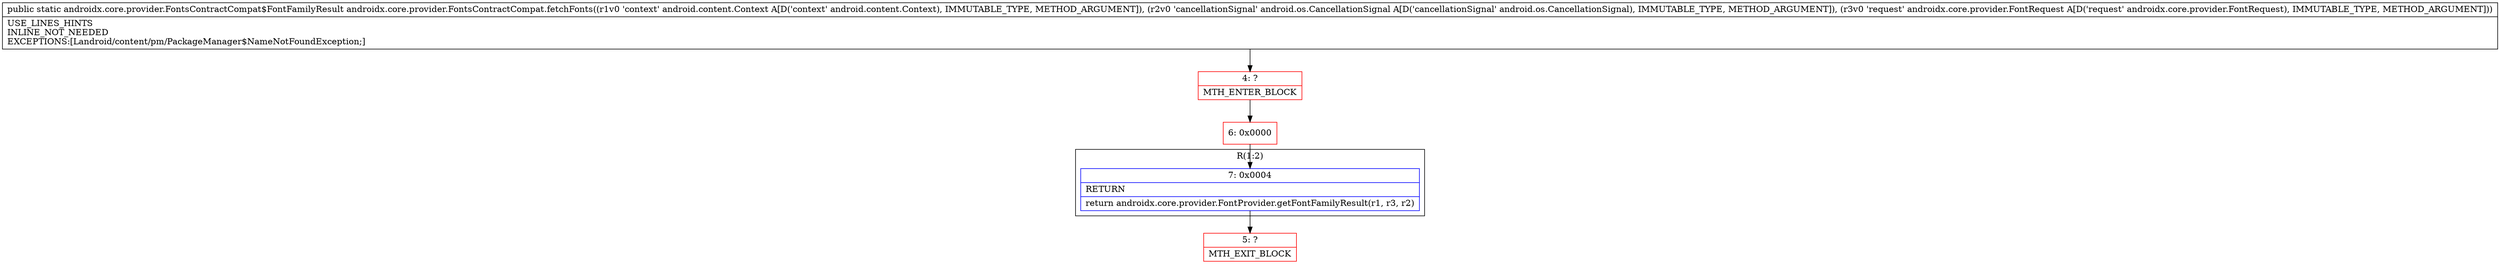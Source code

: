 digraph "CFG forandroidx.core.provider.FontsContractCompat.fetchFonts(Landroid\/content\/Context;Landroid\/os\/CancellationSignal;Landroidx\/core\/provider\/FontRequest;)Landroidx\/core\/provider\/FontsContractCompat$FontFamilyResult;" {
subgraph cluster_Region_984015033 {
label = "R(1:2)";
node [shape=record,color=blue];
Node_7 [shape=record,label="{7\:\ 0x0004|RETURN\l|return androidx.core.provider.FontProvider.getFontFamilyResult(r1, r3, r2)\l}"];
}
Node_4 [shape=record,color=red,label="{4\:\ ?|MTH_ENTER_BLOCK\l}"];
Node_6 [shape=record,color=red,label="{6\:\ 0x0000}"];
Node_5 [shape=record,color=red,label="{5\:\ ?|MTH_EXIT_BLOCK\l}"];
MethodNode[shape=record,label="{public static androidx.core.provider.FontsContractCompat$FontFamilyResult androidx.core.provider.FontsContractCompat.fetchFonts((r1v0 'context' android.content.Context A[D('context' android.content.Context), IMMUTABLE_TYPE, METHOD_ARGUMENT]), (r2v0 'cancellationSignal' android.os.CancellationSignal A[D('cancellationSignal' android.os.CancellationSignal), IMMUTABLE_TYPE, METHOD_ARGUMENT]), (r3v0 'request' androidx.core.provider.FontRequest A[D('request' androidx.core.provider.FontRequest), IMMUTABLE_TYPE, METHOD_ARGUMENT]))  | USE_LINES_HINTS\lINLINE_NOT_NEEDED\lEXCEPTIONS:[Landroid\/content\/pm\/PackageManager$NameNotFoundException;]\l}"];
MethodNode -> Node_4;Node_7 -> Node_5;
Node_4 -> Node_6;
Node_6 -> Node_7;
}

